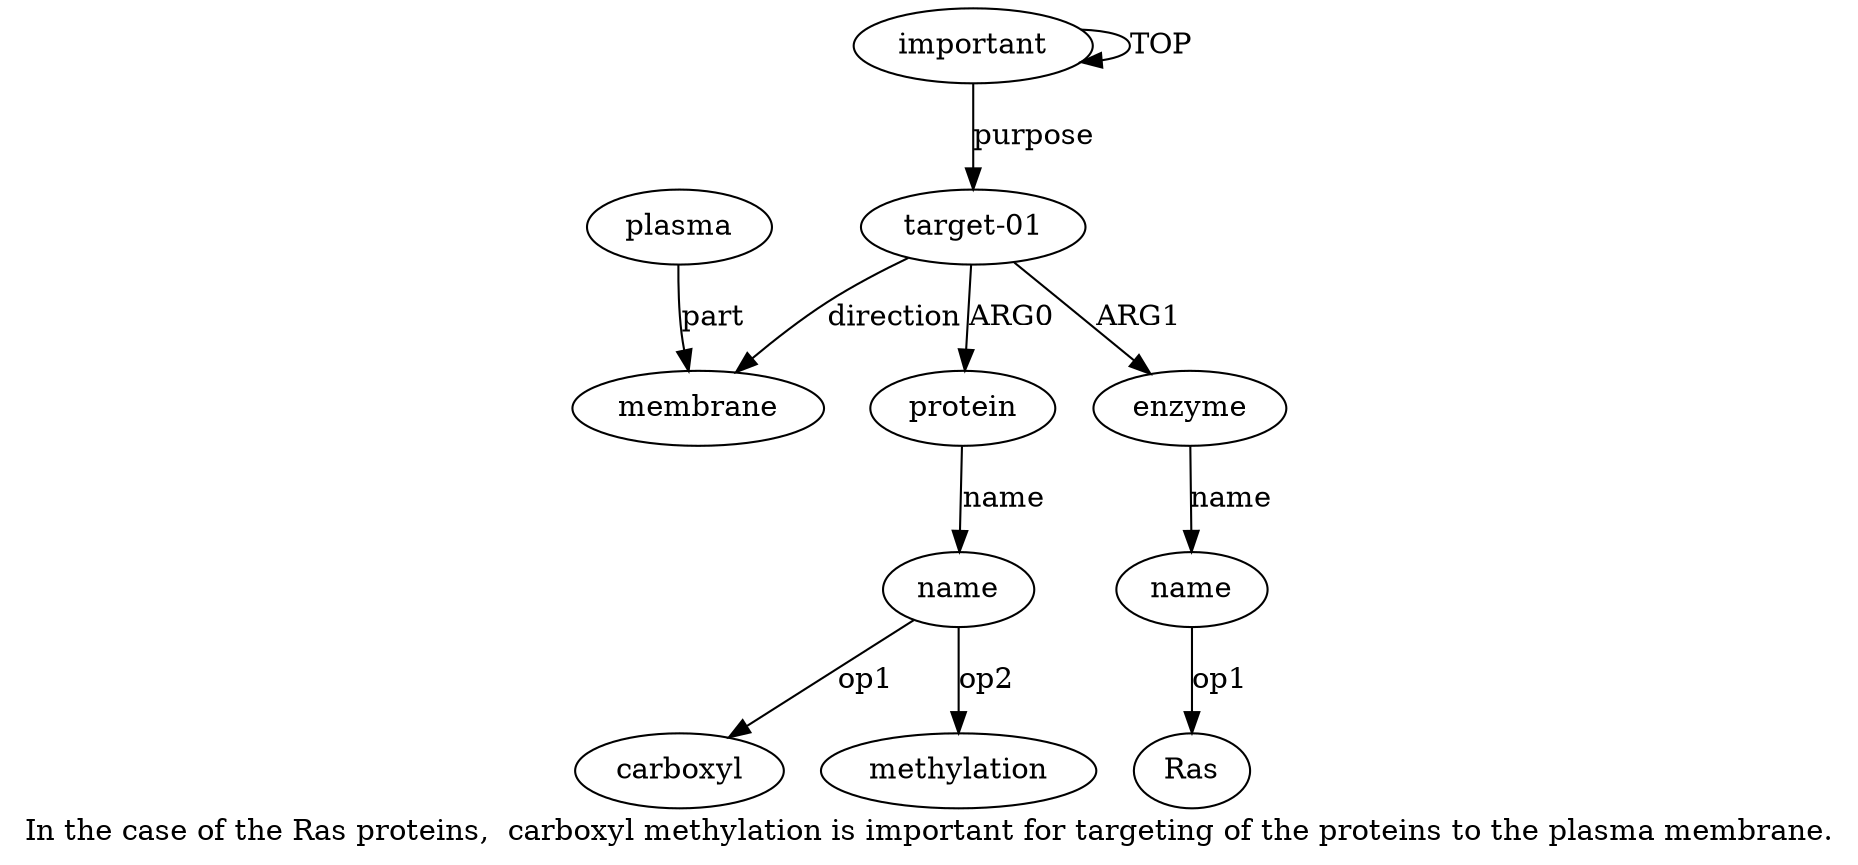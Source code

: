 digraph  {
	graph [label="In the case of the Ras proteins,  carboxyl methylation is important for targeting of the proteins to the plasma membrane."];
	node [label="\N"];
	"a5 Ras"	 [color=black,
		gold_ind=-1,
		gold_label=Ras,
		label=Ras,
		test_ind=-1,
		test_label=Ras];
	"a3 carboxyl"	 [color=black,
		gold_ind=-1,
		gold_label=carboxyl,
		label=carboxyl,
		test_ind=-1,
		test_label=carboxyl];
	"a3 methylation"	 [color=black,
		gold_ind=-1,
		gold_label=methylation,
		label=methylation,
		test_ind=-1,
		test_label=methylation];
	a1	 [color=black,
		gold_ind=1,
		gold_label="target-01",
		label="target-01",
		test_ind=1,
		test_label="target-01"];
	a2	 [color=black,
		gold_ind=2,
		gold_label=protein,
		label=protein,
		test_ind=2,
		test_label=protein];
	a1 -> a2 [key=0,
	color=black,
	gold_label=ARG0,
	label=ARG0,
	test_label=ARG0];
a4 [color=black,
	gold_ind=4,
	gold_label=enzyme,
	label=enzyme,
	test_ind=4,
	test_label=enzyme];
a1 -> a4 [key=0,
color=black,
gold_label=ARG1,
label=ARG1,
test_label=ARG1];
a6 [color=black,
gold_ind=6,
gold_label=membrane,
label=membrane,
test_ind=6,
test_label=membrane];
a1 -> a6 [key=0,
color=black,
gold_label=direction,
label=direction,
test_label=direction];
a0 [color=black,
gold_ind=0,
gold_label=important,
label=important,
test_ind=0,
test_label=important];
a0 -> a1 [key=0,
color=black,
gold_label=purpose,
label=purpose,
test_label=purpose];
a0 -> a0 [key=0,
color=black,
gold_label=TOP,
label=TOP,
test_label=TOP];
a3 [color=black,
gold_ind=3,
gold_label=name,
label=name,
test_ind=3,
test_label=name];
a3 -> "a3 carboxyl" [key=0,
color=black,
gold_label=op1,
label=op1,
test_label=op1];
a3 -> "a3 methylation" [key=0,
color=black,
gold_label=op2,
label=op2,
test_label=op2];
a2 -> a3 [key=0,
color=black,
gold_label=name,
label=name,
test_label=name];
a5 [color=black,
gold_ind=5,
gold_label=name,
label=name,
test_ind=5,
test_label=name];
a5 -> "a5 Ras" [key=0,
color=black,
gold_label=op1,
label=op1,
test_label=op1];
a4 -> a5 [key=0,
color=black,
gold_label=name,
label=name,
test_label=name];
a7 [color=black,
gold_ind=7,
gold_label=plasma,
label=plasma,
test_ind=7,
test_label=plasma];
a7 -> a6 [key=0,
color=black,
gold_label=part,
label=part,
test_label=part];
}
